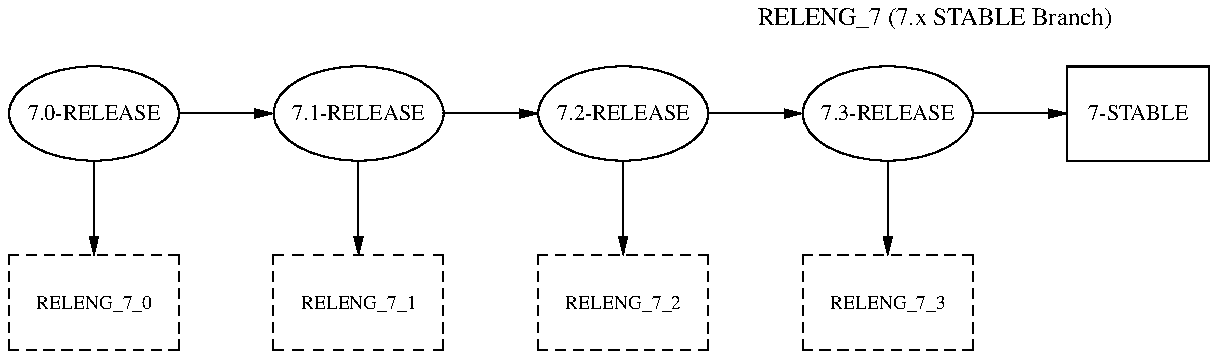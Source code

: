.\" -*- nroff -*-
.\" $FreeBSD$

.PS 6

RELENG_7_0_0_RELEASE:
	ellipse width .9 "\s-27.0-RELEASE\s+2"
        move right 4
        move up .5
        "\s-1RELENG_7 (7.x STABLE Branch)\s+1"

	line -> down from RELENG_7_0_0_RELEASE.s
RELENG_7_0:
	box width .9 "\s-3RELENG_7_0\s+3" dashed

	line -> right from RELENG_7_0_0_RELEASE.e
RELENG_7_1_0_RELEASE:
	ellipse width .9 "\s-27.1-RELEASE\s+2"

	line -> down from RELENG_7_1_0_RELEASE.s
RELENG_7_1:
	box width .9 "\s-3RELENG_7_1\s+3" dashed

	line -> right from RELENG_7_1_0_RELEASE.e
RELENG_7_2_0_RELEASE:
	ellipse width .9 "\s-27.2-RELEASE\s+2"

	line -> down from RELENG_7_2_0_RELEASE.s
RELENG_7_2:
	box width .9 "\s-3RELENG_7_2\s+3" dashed

	line -> right from RELENG_7_2_0_RELEASE.e
RELENG_7_3_0_RELEASE:
	ellipse width .9 "\s-27.3-RELEASE\s+2"

	line -> down from RELENG_7_3_0_RELEASE.s
RELENG_7_3:
	box width .9 "\s-3RELENG_7_3\s+3" dashed

	line -> right from RELENG_7_3_0_RELEASE.e
RELENG_7:box "\s-27-STABLE\s+2"

.PE
